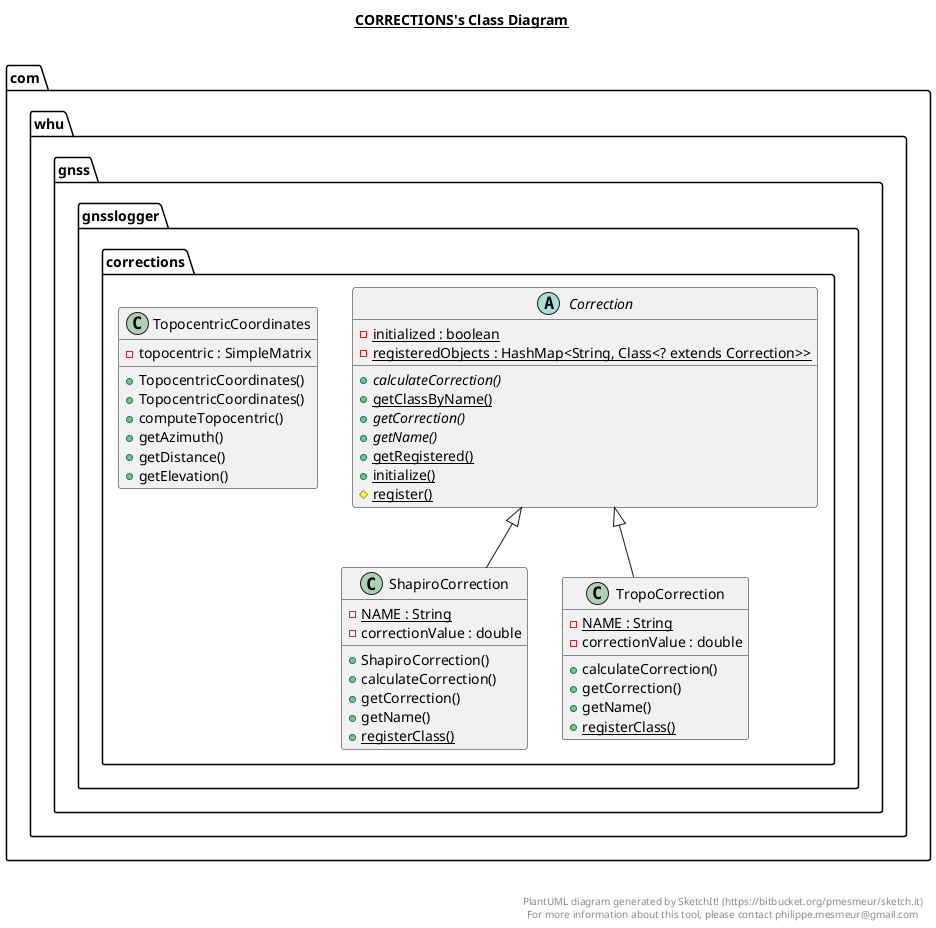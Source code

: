 @startuml

title __CORRECTIONS's Class Diagram__\n

  namespace com.whu.gnss.gnsslogger {
    namespace corrections {
      abstract class com.whu.gnss.gnsslogger.corrections.Correction {
          {static} - initialized : boolean
          {static} - registeredObjects : HashMap<String, Class<? extends Correction>>
          {abstract} + calculateCorrection()
          {static} + getClassByName()
          {abstract} + getCorrection()
          {abstract} + getName()
          {static} + getRegistered()
          {static} + initialize()
          {static} # register()
      }
    }
  }
  

  namespace com.whu.gnss.gnsslogger {
    namespace corrections {
      class com.whu.gnss.gnsslogger.corrections.ShapiroCorrection {
          {static} - NAME : String
          - correctionValue : double
          + ShapiroCorrection()
          + calculateCorrection()
          + getCorrection()
          + getName()
          {static} + registerClass()
      }
    }
  }
  

  namespace com.whu.gnss.gnsslogger {
    namespace corrections {
      class com.whu.gnss.gnsslogger.corrections.TopocentricCoordinates {
          - topocentric : SimpleMatrix
          + TopocentricCoordinates()
          + TopocentricCoordinates()
          + computeTopocentric()
          + getAzimuth()
          + getDistance()
          + getElevation()
      }
    }
  }
  

  namespace com.whu.gnss.gnsslogger {
    namespace corrections {
      class com.whu.gnss.gnsslogger.corrections.TropoCorrection {
          {static} - NAME : String
          - correctionValue : double
          + calculateCorrection()
          + getCorrection()
          + getName()
          {static} + registerClass()
      }
    }
  }
  

  com.whu.gnss.gnsslogger.corrections.ShapiroCorrection -up-|> com.whu.gnss.gnsslogger.corrections.Correction
  com.whu.gnss.gnsslogger.corrections.TropoCorrection -up-|> com.whu.gnss.gnsslogger.corrections.Correction


right footer


PlantUML diagram generated by SketchIt! (https://bitbucket.org/pmesmeur/sketch.it)
For more information about this tool, please contact philippe.mesmeur@gmail.com
endfooter

@enduml
